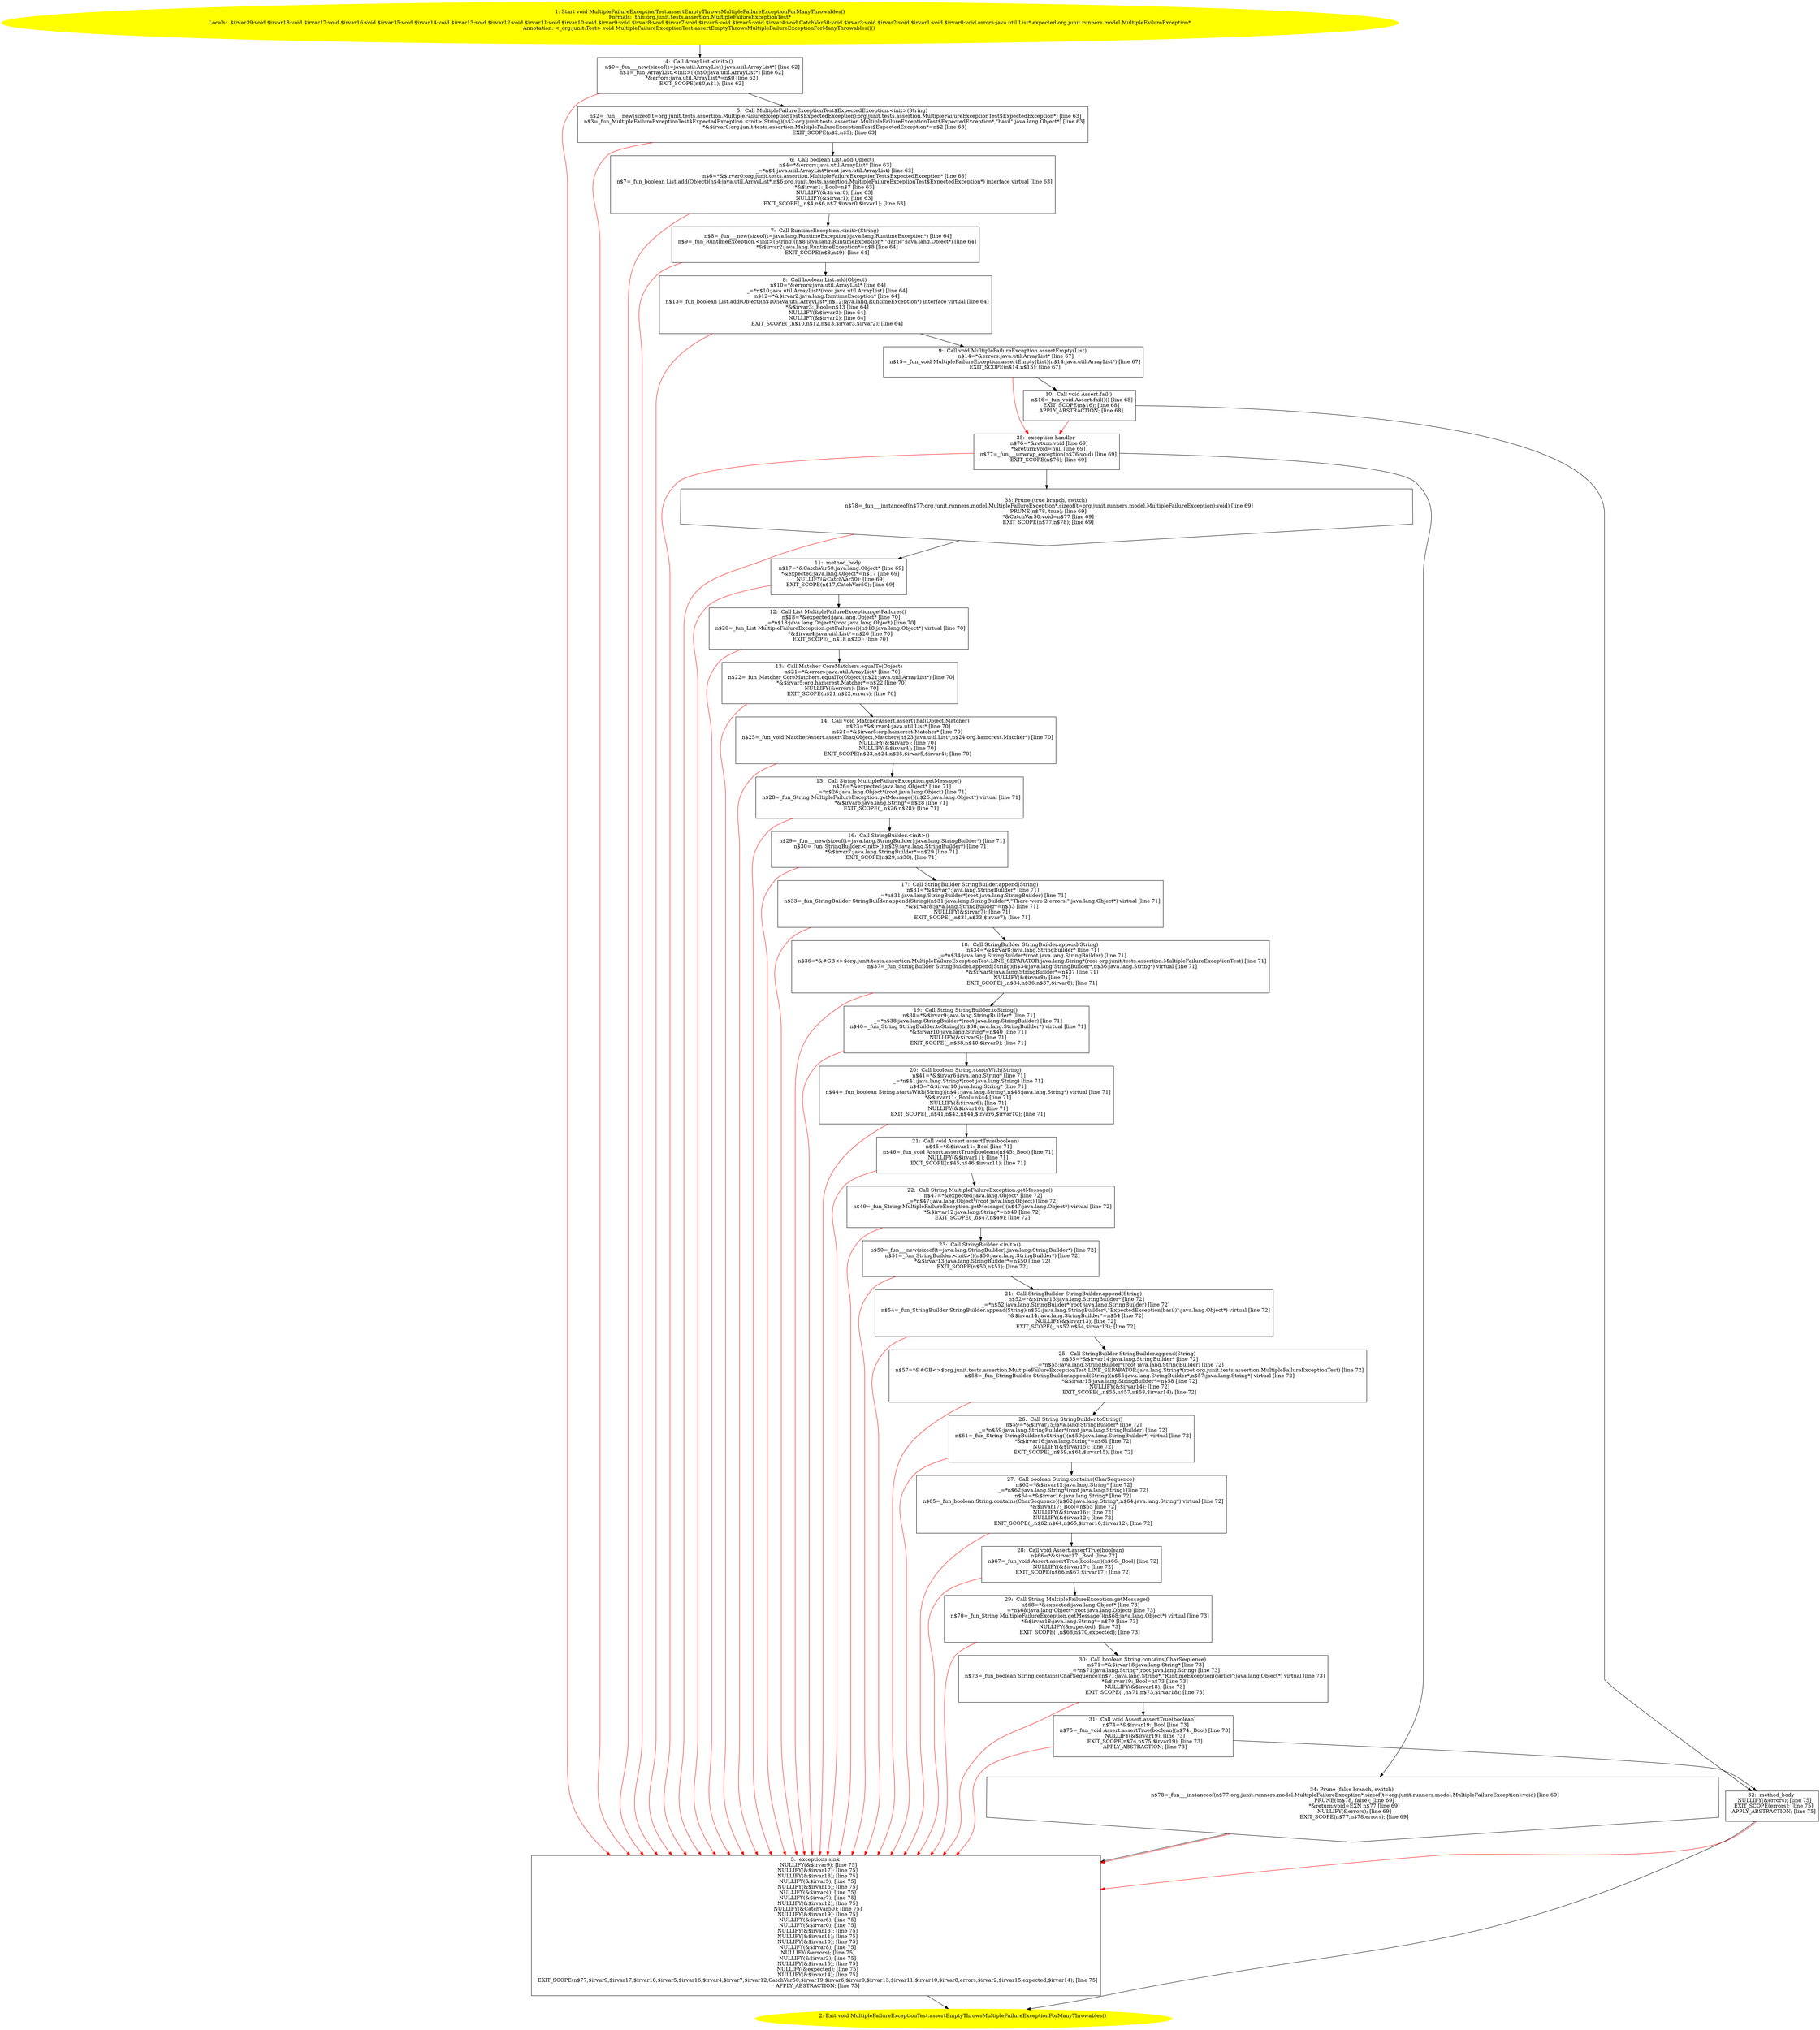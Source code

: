 /* @generated */
digraph cfg {
"org.junit.tests.assertion.MultipleFailureExceptionTest.assertEmptyThrowsMultipleFailureExceptionForM.5b238c22ea1928e6bddea9492fb6da84_1" [label="1: Start void MultipleFailureExceptionTest.assertEmptyThrowsMultipleFailureExceptionForManyThrowables()\nFormals:  this:org.junit.tests.assertion.MultipleFailureExceptionTest*\nLocals:  $irvar19:void $irvar18:void $irvar17:void $irvar16:void $irvar15:void $irvar14:void $irvar13:void $irvar12:void $irvar11:void $irvar10:void $irvar9:void $irvar8:void $irvar7:void $irvar6:void $irvar5:void $irvar4:void CatchVar50:void $irvar3:void $irvar2:void $irvar1:void $irvar0:void errors:java.util.List* expected:org.junit.runners.model.MultipleFailureException*\nAnnotation: <_org.junit.Test> void MultipleFailureExceptionTest.assertEmptyThrowsMultipleFailureExceptionForManyThrowables()() \n  " color=yellow style=filled]
	

	 "org.junit.tests.assertion.MultipleFailureExceptionTest.assertEmptyThrowsMultipleFailureExceptionForM.5b238c22ea1928e6bddea9492fb6da84_1" -> "org.junit.tests.assertion.MultipleFailureExceptionTest.assertEmptyThrowsMultipleFailureExceptionForM.5b238c22ea1928e6bddea9492fb6da84_4" ;
"org.junit.tests.assertion.MultipleFailureExceptionTest.assertEmptyThrowsMultipleFailureExceptionForM.5b238c22ea1928e6bddea9492fb6da84_2" [label="2: Exit void MultipleFailureExceptionTest.assertEmptyThrowsMultipleFailureExceptionForManyThrowables() \n  " color=yellow style=filled]
	

"org.junit.tests.assertion.MultipleFailureExceptionTest.assertEmptyThrowsMultipleFailureExceptionForM.5b238c22ea1928e6bddea9492fb6da84_3" [label="3:  exceptions sink \n   NULLIFY(&$irvar9); [line 75]\n  NULLIFY(&$irvar17); [line 75]\n  NULLIFY(&$irvar18); [line 75]\n  NULLIFY(&$irvar5); [line 75]\n  NULLIFY(&$irvar16); [line 75]\n  NULLIFY(&$irvar4); [line 75]\n  NULLIFY(&$irvar7); [line 75]\n  NULLIFY(&$irvar12); [line 75]\n  NULLIFY(&CatchVar50); [line 75]\n  NULLIFY(&$irvar19); [line 75]\n  NULLIFY(&$irvar6); [line 75]\n  NULLIFY(&$irvar0); [line 75]\n  NULLIFY(&$irvar13); [line 75]\n  NULLIFY(&$irvar11); [line 75]\n  NULLIFY(&$irvar10); [line 75]\n  NULLIFY(&$irvar8); [line 75]\n  NULLIFY(&errors); [line 75]\n  NULLIFY(&$irvar2); [line 75]\n  NULLIFY(&$irvar15); [line 75]\n  NULLIFY(&expected); [line 75]\n  NULLIFY(&$irvar14); [line 75]\n  EXIT_SCOPE(n$77,$irvar9,$irvar17,$irvar18,$irvar5,$irvar16,$irvar4,$irvar7,$irvar12,CatchVar50,$irvar19,$irvar6,$irvar0,$irvar13,$irvar11,$irvar10,$irvar8,errors,$irvar2,$irvar15,expected,$irvar14); [line 75]\n  APPLY_ABSTRACTION; [line 75]\n " shape="box"]
	

	 "org.junit.tests.assertion.MultipleFailureExceptionTest.assertEmptyThrowsMultipleFailureExceptionForM.5b238c22ea1928e6bddea9492fb6da84_3" -> "org.junit.tests.assertion.MultipleFailureExceptionTest.assertEmptyThrowsMultipleFailureExceptionForM.5b238c22ea1928e6bddea9492fb6da84_2" ;
"org.junit.tests.assertion.MultipleFailureExceptionTest.assertEmptyThrowsMultipleFailureExceptionForM.5b238c22ea1928e6bddea9492fb6da84_4" [label="4:  Call ArrayList.<init>() \n   n$0=_fun___new(sizeof(t=java.util.ArrayList):java.util.ArrayList*) [line 62]\n  n$1=_fun_ArrayList.<init>()(n$0:java.util.ArrayList*) [line 62]\n  *&errors:java.util.ArrayList*=n$0 [line 62]\n  EXIT_SCOPE(n$0,n$1); [line 62]\n " shape="box"]
	

	 "org.junit.tests.assertion.MultipleFailureExceptionTest.assertEmptyThrowsMultipleFailureExceptionForM.5b238c22ea1928e6bddea9492fb6da84_4" -> "org.junit.tests.assertion.MultipleFailureExceptionTest.assertEmptyThrowsMultipleFailureExceptionForM.5b238c22ea1928e6bddea9492fb6da84_5" ;
	 "org.junit.tests.assertion.MultipleFailureExceptionTest.assertEmptyThrowsMultipleFailureExceptionForM.5b238c22ea1928e6bddea9492fb6da84_4" -> "org.junit.tests.assertion.MultipleFailureExceptionTest.assertEmptyThrowsMultipleFailureExceptionForM.5b238c22ea1928e6bddea9492fb6da84_3" [color="red" ];
"org.junit.tests.assertion.MultipleFailureExceptionTest.assertEmptyThrowsMultipleFailureExceptionForM.5b238c22ea1928e6bddea9492fb6da84_5" [label="5:  Call MultipleFailureExceptionTest$ExpectedException.<init>(String) \n   n$2=_fun___new(sizeof(t=org.junit.tests.assertion.MultipleFailureExceptionTest$ExpectedException):org.junit.tests.assertion.MultipleFailureExceptionTest$ExpectedException*) [line 63]\n  n$3=_fun_MultipleFailureExceptionTest$ExpectedException.<init>(String)(n$2:org.junit.tests.assertion.MultipleFailureExceptionTest$ExpectedException*,\"basil\":java.lang.Object*) [line 63]\n  *&$irvar0:org.junit.tests.assertion.MultipleFailureExceptionTest$ExpectedException*=n$2 [line 63]\n  EXIT_SCOPE(n$2,n$3); [line 63]\n " shape="box"]
	

	 "org.junit.tests.assertion.MultipleFailureExceptionTest.assertEmptyThrowsMultipleFailureExceptionForM.5b238c22ea1928e6bddea9492fb6da84_5" -> "org.junit.tests.assertion.MultipleFailureExceptionTest.assertEmptyThrowsMultipleFailureExceptionForM.5b238c22ea1928e6bddea9492fb6da84_6" ;
	 "org.junit.tests.assertion.MultipleFailureExceptionTest.assertEmptyThrowsMultipleFailureExceptionForM.5b238c22ea1928e6bddea9492fb6da84_5" -> "org.junit.tests.assertion.MultipleFailureExceptionTest.assertEmptyThrowsMultipleFailureExceptionForM.5b238c22ea1928e6bddea9492fb6da84_3" [color="red" ];
"org.junit.tests.assertion.MultipleFailureExceptionTest.assertEmptyThrowsMultipleFailureExceptionForM.5b238c22ea1928e6bddea9492fb6da84_6" [label="6:  Call boolean List.add(Object) \n   n$4=*&errors:java.util.ArrayList* [line 63]\n  _=*n$4:java.util.ArrayList*(root java.util.ArrayList) [line 63]\n  n$6=*&$irvar0:org.junit.tests.assertion.MultipleFailureExceptionTest$ExpectedException* [line 63]\n  n$7=_fun_boolean List.add(Object)(n$4:java.util.ArrayList*,n$6:org.junit.tests.assertion.MultipleFailureExceptionTest$ExpectedException*) interface virtual [line 63]\n  *&$irvar1:_Bool=n$7 [line 63]\n  NULLIFY(&$irvar0); [line 63]\n  NULLIFY(&$irvar1); [line 63]\n  EXIT_SCOPE(_,n$4,n$6,n$7,$irvar0,$irvar1); [line 63]\n " shape="box"]
	

	 "org.junit.tests.assertion.MultipleFailureExceptionTest.assertEmptyThrowsMultipleFailureExceptionForM.5b238c22ea1928e6bddea9492fb6da84_6" -> "org.junit.tests.assertion.MultipleFailureExceptionTest.assertEmptyThrowsMultipleFailureExceptionForM.5b238c22ea1928e6bddea9492fb6da84_7" ;
	 "org.junit.tests.assertion.MultipleFailureExceptionTest.assertEmptyThrowsMultipleFailureExceptionForM.5b238c22ea1928e6bddea9492fb6da84_6" -> "org.junit.tests.assertion.MultipleFailureExceptionTest.assertEmptyThrowsMultipleFailureExceptionForM.5b238c22ea1928e6bddea9492fb6da84_3" [color="red" ];
"org.junit.tests.assertion.MultipleFailureExceptionTest.assertEmptyThrowsMultipleFailureExceptionForM.5b238c22ea1928e6bddea9492fb6da84_7" [label="7:  Call RuntimeException.<init>(String) \n   n$8=_fun___new(sizeof(t=java.lang.RuntimeException):java.lang.RuntimeException*) [line 64]\n  n$9=_fun_RuntimeException.<init>(String)(n$8:java.lang.RuntimeException*,\"garlic\":java.lang.Object*) [line 64]\n  *&$irvar2:java.lang.RuntimeException*=n$8 [line 64]\n  EXIT_SCOPE(n$8,n$9); [line 64]\n " shape="box"]
	

	 "org.junit.tests.assertion.MultipleFailureExceptionTest.assertEmptyThrowsMultipleFailureExceptionForM.5b238c22ea1928e6bddea9492fb6da84_7" -> "org.junit.tests.assertion.MultipleFailureExceptionTest.assertEmptyThrowsMultipleFailureExceptionForM.5b238c22ea1928e6bddea9492fb6da84_8" ;
	 "org.junit.tests.assertion.MultipleFailureExceptionTest.assertEmptyThrowsMultipleFailureExceptionForM.5b238c22ea1928e6bddea9492fb6da84_7" -> "org.junit.tests.assertion.MultipleFailureExceptionTest.assertEmptyThrowsMultipleFailureExceptionForM.5b238c22ea1928e6bddea9492fb6da84_3" [color="red" ];
"org.junit.tests.assertion.MultipleFailureExceptionTest.assertEmptyThrowsMultipleFailureExceptionForM.5b238c22ea1928e6bddea9492fb6da84_8" [label="8:  Call boolean List.add(Object) \n   n$10=*&errors:java.util.ArrayList* [line 64]\n  _=*n$10:java.util.ArrayList*(root java.util.ArrayList) [line 64]\n  n$12=*&$irvar2:java.lang.RuntimeException* [line 64]\n  n$13=_fun_boolean List.add(Object)(n$10:java.util.ArrayList*,n$12:java.lang.RuntimeException*) interface virtual [line 64]\n  *&$irvar3:_Bool=n$13 [line 64]\n  NULLIFY(&$irvar3); [line 64]\n  NULLIFY(&$irvar2); [line 64]\n  EXIT_SCOPE(_,n$10,n$12,n$13,$irvar3,$irvar2); [line 64]\n " shape="box"]
	

	 "org.junit.tests.assertion.MultipleFailureExceptionTest.assertEmptyThrowsMultipleFailureExceptionForM.5b238c22ea1928e6bddea9492fb6da84_8" -> "org.junit.tests.assertion.MultipleFailureExceptionTest.assertEmptyThrowsMultipleFailureExceptionForM.5b238c22ea1928e6bddea9492fb6da84_9" ;
	 "org.junit.tests.assertion.MultipleFailureExceptionTest.assertEmptyThrowsMultipleFailureExceptionForM.5b238c22ea1928e6bddea9492fb6da84_8" -> "org.junit.tests.assertion.MultipleFailureExceptionTest.assertEmptyThrowsMultipleFailureExceptionForM.5b238c22ea1928e6bddea9492fb6da84_3" [color="red" ];
"org.junit.tests.assertion.MultipleFailureExceptionTest.assertEmptyThrowsMultipleFailureExceptionForM.5b238c22ea1928e6bddea9492fb6da84_9" [label="9:  Call void MultipleFailureException.assertEmpty(List) \n   n$14=*&errors:java.util.ArrayList* [line 67]\n  n$15=_fun_void MultipleFailureException.assertEmpty(List)(n$14:java.util.ArrayList*) [line 67]\n  EXIT_SCOPE(n$14,n$15); [line 67]\n " shape="box"]
	

	 "org.junit.tests.assertion.MultipleFailureExceptionTest.assertEmptyThrowsMultipleFailureExceptionForM.5b238c22ea1928e6bddea9492fb6da84_9" -> "org.junit.tests.assertion.MultipleFailureExceptionTest.assertEmptyThrowsMultipleFailureExceptionForM.5b238c22ea1928e6bddea9492fb6da84_10" ;
	 "org.junit.tests.assertion.MultipleFailureExceptionTest.assertEmptyThrowsMultipleFailureExceptionForM.5b238c22ea1928e6bddea9492fb6da84_9" -> "org.junit.tests.assertion.MultipleFailureExceptionTest.assertEmptyThrowsMultipleFailureExceptionForM.5b238c22ea1928e6bddea9492fb6da84_35" [color="red" ];
"org.junit.tests.assertion.MultipleFailureExceptionTest.assertEmptyThrowsMultipleFailureExceptionForM.5b238c22ea1928e6bddea9492fb6da84_10" [label="10:  Call void Assert.fail() \n   n$16=_fun_void Assert.fail()() [line 68]\n  EXIT_SCOPE(n$16); [line 68]\n  APPLY_ABSTRACTION; [line 68]\n " shape="box"]
	

	 "org.junit.tests.assertion.MultipleFailureExceptionTest.assertEmptyThrowsMultipleFailureExceptionForM.5b238c22ea1928e6bddea9492fb6da84_10" -> "org.junit.tests.assertion.MultipleFailureExceptionTest.assertEmptyThrowsMultipleFailureExceptionForM.5b238c22ea1928e6bddea9492fb6da84_32" ;
	 "org.junit.tests.assertion.MultipleFailureExceptionTest.assertEmptyThrowsMultipleFailureExceptionForM.5b238c22ea1928e6bddea9492fb6da84_10" -> "org.junit.tests.assertion.MultipleFailureExceptionTest.assertEmptyThrowsMultipleFailureExceptionForM.5b238c22ea1928e6bddea9492fb6da84_35" [color="red" ];
"org.junit.tests.assertion.MultipleFailureExceptionTest.assertEmptyThrowsMultipleFailureExceptionForM.5b238c22ea1928e6bddea9492fb6da84_11" [label="11:  method_body \n   n$17=*&CatchVar50:java.lang.Object* [line 69]\n  *&expected:java.lang.Object*=n$17 [line 69]\n  NULLIFY(&CatchVar50); [line 69]\n  EXIT_SCOPE(n$17,CatchVar50); [line 69]\n " shape="box"]
	

	 "org.junit.tests.assertion.MultipleFailureExceptionTest.assertEmptyThrowsMultipleFailureExceptionForM.5b238c22ea1928e6bddea9492fb6da84_11" -> "org.junit.tests.assertion.MultipleFailureExceptionTest.assertEmptyThrowsMultipleFailureExceptionForM.5b238c22ea1928e6bddea9492fb6da84_12" ;
	 "org.junit.tests.assertion.MultipleFailureExceptionTest.assertEmptyThrowsMultipleFailureExceptionForM.5b238c22ea1928e6bddea9492fb6da84_11" -> "org.junit.tests.assertion.MultipleFailureExceptionTest.assertEmptyThrowsMultipleFailureExceptionForM.5b238c22ea1928e6bddea9492fb6da84_3" [color="red" ];
"org.junit.tests.assertion.MultipleFailureExceptionTest.assertEmptyThrowsMultipleFailureExceptionForM.5b238c22ea1928e6bddea9492fb6da84_12" [label="12:  Call List MultipleFailureException.getFailures() \n   n$18=*&expected:java.lang.Object* [line 70]\n  _=*n$18:java.lang.Object*(root java.lang.Object) [line 70]\n  n$20=_fun_List MultipleFailureException.getFailures()(n$18:java.lang.Object*) virtual [line 70]\n  *&$irvar4:java.util.List*=n$20 [line 70]\n  EXIT_SCOPE(_,n$18,n$20); [line 70]\n " shape="box"]
	

	 "org.junit.tests.assertion.MultipleFailureExceptionTest.assertEmptyThrowsMultipleFailureExceptionForM.5b238c22ea1928e6bddea9492fb6da84_12" -> "org.junit.tests.assertion.MultipleFailureExceptionTest.assertEmptyThrowsMultipleFailureExceptionForM.5b238c22ea1928e6bddea9492fb6da84_13" ;
	 "org.junit.tests.assertion.MultipleFailureExceptionTest.assertEmptyThrowsMultipleFailureExceptionForM.5b238c22ea1928e6bddea9492fb6da84_12" -> "org.junit.tests.assertion.MultipleFailureExceptionTest.assertEmptyThrowsMultipleFailureExceptionForM.5b238c22ea1928e6bddea9492fb6da84_3" [color="red" ];
"org.junit.tests.assertion.MultipleFailureExceptionTest.assertEmptyThrowsMultipleFailureExceptionForM.5b238c22ea1928e6bddea9492fb6da84_13" [label="13:  Call Matcher CoreMatchers.equalTo(Object) \n   n$21=*&errors:java.util.ArrayList* [line 70]\n  n$22=_fun_Matcher CoreMatchers.equalTo(Object)(n$21:java.util.ArrayList*) [line 70]\n  *&$irvar5:org.hamcrest.Matcher*=n$22 [line 70]\n  NULLIFY(&errors); [line 70]\n  EXIT_SCOPE(n$21,n$22,errors); [line 70]\n " shape="box"]
	

	 "org.junit.tests.assertion.MultipleFailureExceptionTest.assertEmptyThrowsMultipleFailureExceptionForM.5b238c22ea1928e6bddea9492fb6da84_13" -> "org.junit.tests.assertion.MultipleFailureExceptionTest.assertEmptyThrowsMultipleFailureExceptionForM.5b238c22ea1928e6bddea9492fb6da84_14" ;
	 "org.junit.tests.assertion.MultipleFailureExceptionTest.assertEmptyThrowsMultipleFailureExceptionForM.5b238c22ea1928e6bddea9492fb6da84_13" -> "org.junit.tests.assertion.MultipleFailureExceptionTest.assertEmptyThrowsMultipleFailureExceptionForM.5b238c22ea1928e6bddea9492fb6da84_3" [color="red" ];
"org.junit.tests.assertion.MultipleFailureExceptionTest.assertEmptyThrowsMultipleFailureExceptionForM.5b238c22ea1928e6bddea9492fb6da84_14" [label="14:  Call void MatcherAssert.assertThat(Object,Matcher) \n   n$23=*&$irvar4:java.util.List* [line 70]\n  n$24=*&$irvar5:org.hamcrest.Matcher* [line 70]\n  n$25=_fun_void MatcherAssert.assertThat(Object,Matcher)(n$23:java.util.List*,n$24:org.hamcrest.Matcher*) [line 70]\n  NULLIFY(&$irvar5); [line 70]\n  NULLIFY(&$irvar4); [line 70]\n  EXIT_SCOPE(n$23,n$24,n$25,$irvar5,$irvar4); [line 70]\n " shape="box"]
	

	 "org.junit.tests.assertion.MultipleFailureExceptionTest.assertEmptyThrowsMultipleFailureExceptionForM.5b238c22ea1928e6bddea9492fb6da84_14" -> "org.junit.tests.assertion.MultipleFailureExceptionTest.assertEmptyThrowsMultipleFailureExceptionForM.5b238c22ea1928e6bddea9492fb6da84_15" ;
	 "org.junit.tests.assertion.MultipleFailureExceptionTest.assertEmptyThrowsMultipleFailureExceptionForM.5b238c22ea1928e6bddea9492fb6da84_14" -> "org.junit.tests.assertion.MultipleFailureExceptionTest.assertEmptyThrowsMultipleFailureExceptionForM.5b238c22ea1928e6bddea9492fb6da84_3" [color="red" ];
"org.junit.tests.assertion.MultipleFailureExceptionTest.assertEmptyThrowsMultipleFailureExceptionForM.5b238c22ea1928e6bddea9492fb6da84_15" [label="15:  Call String MultipleFailureException.getMessage() \n   n$26=*&expected:java.lang.Object* [line 71]\n  _=*n$26:java.lang.Object*(root java.lang.Object) [line 71]\n  n$28=_fun_String MultipleFailureException.getMessage()(n$26:java.lang.Object*) virtual [line 71]\n  *&$irvar6:java.lang.String*=n$28 [line 71]\n  EXIT_SCOPE(_,n$26,n$28); [line 71]\n " shape="box"]
	

	 "org.junit.tests.assertion.MultipleFailureExceptionTest.assertEmptyThrowsMultipleFailureExceptionForM.5b238c22ea1928e6bddea9492fb6da84_15" -> "org.junit.tests.assertion.MultipleFailureExceptionTest.assertEmptyThrowsMultipleFailureExceptionForM.5b238c22ea1928e6bddea9492fb6da84_16" ;
	 "org.junit.tests.assertion.MultipleFailureExceptionTest.assertEmptyThrowsMultipleFailureExceptionForM.5b238c22ea1928e6bddea9492fb6da84_15" -> "org.junit.tests.assertion.MultipleFailureExceptionTest.assertEmptyThrowsMultipleFailureExceptionForM.5b238c22ea1928e6bddea9492fb6da84_3" [color="red" ];
"org.junit.tests.assertion.MultipleFailureExceptionTest.assertEmptyThrowsMultipleFailureExceptionForM.5b238c22ea1928e6bddea9492fb6da84_16" [label="16:  Call StringBuilder.<init>() \n   n$29=_fun___new(sizeof(t=java.lang.StringBuilder):java.lang.StringBuilder*) [line 71]\n  n$30=_fun_StringBuilder.<init>()(n$29:java.lang.StringBuilder*) [line 71]\n  *&$irvar7:java.lang.StringBuilder*=n$29 [line 71]\n  EXIT_SCOPE(n$29,n$30); [line 71]\n " shape="box"]
	

	 "org.junit.tests.assertion.MultipleFailureExceptionTest.assertEmptyThrowsMultipleFailureExceptionForM.5b238c22ea1928e6bddea9492fb6da84_16" -> "org.junit.tests.assertion.MultipleFailureExceptionTest.assertEmptyThrowsMultipleFailureExceptionForM.5b238c22ea1928e6bddea9492fb6da84_17" ;
	 "org.junit.tests.assertion.MultipleFailureExceptionTest.assertEmptyThrowsMultipleFailureExceptionForM.5b238c22ea1928e6bddea9492fb6da84_16" -> "org.junit.tests.assertion.MultipleFailureExceptionTest.assertEmptyThrowsMultipleFailureExceptionForM.5b238c22ea1928e6bddea9492fb6da84_3" [color="red" ];
"org.junit.tests.assertion.MultipleFailureExceptionTest.assertEmptyThrowsMultipleFailureExceptionForM.5b238c22ea1928e6bddea9492fb6da84_17" [label="17:  Call StringBuilder StringBuilder.append(String) \n   n$31=*&$irvar7:java.lang.StringBuilder* [line 71]\n  _=*n$31:java.lang.StringBuilder*(root java.lang.StringBuilder) [line 71]\n  n$33=_fun_StringBuilder StringBuilder.append(String)(n$31:java.lang.StringBuilder*,\"There were 2 errors:\":java.lang.Object*) virtual [line 71]\n  *&$irvar8:java.lang.StringBuilder*=n$33 [line 71]\n  NULLIFY(&$irvar7); [line 71]\n  EXIT_SCOPE(_,n$31,n$33,$irvar7); [line 71]\n " shape="box"]
	

	 "org.junit.tests.assertion.MultipleFailureExceptionTest.assertEmptyThrowsMultipleFailureExceptionForM.5b238c22ea1928e6bddea9492fb6da84_17" -> "org.junit.tests.assertion.MultipleFailureExceptionTest.assertEmptyThrowsMultipleFailureExceptionForM.5b238c22ea1928e6bddea9492fb6da84_18" ;
	 "org.junit.tests.assertion.MultipleFailureExceptionTest.assertEmptyThrowsMultipleFailureExceptionForM.5b238c22ea1928e6bddea9492fb6da84_17" -> "org.junit.tests.assertion.MultipleFailureExceptionTest.assertEmptyThrowsMultipleFailureExceptionForM.5b238c22ea1928e6bddea9492fb6da84_3" [color="red" ];
"org.junit.tests.assertion.MultipleFailureExceptionTest.assertEmptyThrowsMultipleFailureExceptionForM.5b238c22ea1928e6bddea9492fb6da84_18" [label="18:  Call StringBuilder StringBuilder.append(String) \n   n$34=*&$irvar8:java.lang.StringBuilder* [line 71]\n  _=*n$34:java.lang.StringBuilder*(root java.lang.StringBuilder) [line 71]\n  n$36=*&#GB<>$org.junit.tests.assertion.MultipleFailureExceptionTest.LINE_SEPARATOR:java.lang.String*(root org.junit.tests.assertion.MultipleFailureExceptionTest) [line 71]\n  n$37=_fun_StringBuilder StringBuilder.append(String)(n$34:java.lang.StringBuilder*,n$36:java.lang.String*) virtual [line 71]\n  *&$irvar9:java.lang.StringBuilder*=n$37 [line 71]\n  NULLIFY(&$irvar8); [line 71]\n  EXIT_SCOPE(_,n$34,n$36,n$37,$irvar8); [line 71]\n " shape="box"]
	

	 "org.junit.tests.assertion.MultipleFailureExceptionTest.assertEmptyThrowsMultipleFailureExceptionForM.5b238c22ea1928e6bddea9492fb6da84_18" -> "org.junit.tests.assertion.MultipleFailureExceptionTest.assertEmptyThrowsMultipleFailureExceptionForM.5b238c22ea1928e6bddea9492fb6da84_19" ;
	 "org.junit.tests.assertion.MultipleFailureExceptionTest.assertEmptyThrowsMultipleFailureExceptionForM.5b238c22ea1928e6bddea9492fb6da84_18" -> "org.junit.tests.assertion.MultipleFailureExceptionTest.assertEmptyThrowsMultipleFailureExceptionForM.5b238c22ea1928e6bddea9492fb6da84_3" [color="red" ];
"org.junit.tests.assertion.MultipleFailureExceptionTest.assertEmptyThrowsMultipleFailureExceptionForM.5b238c22ea1928e6bddea9492fb6da84_19" [label="19:  Call String StringBuilder.toString() \n   n$38=*&$irvar9:java.lang.StringBuilder* [line 71]\n  _=*n$38:java.lang.StringBuilder*(root java.lang.StringBuilder) [line 71]\n  n$40=_fun_String StringBuilder.toString()(n$38:java.lang.StringBuilder*) virtual [line 71]\n  *&$irvar10:java.lang.String*=n$40 [line 71]\n  NULLIFY(&$irvar9); [line 71]\n  EXIT_SCOPE(_,n$38,n$40,$irvar9); [line 71]\n " shape="box"]
	

	 "org.junit.tests.assertion.MultipleFailureExceptionTest.assertEmptyThrowsMultipleFailureExceptionForM.5b238c22ea1928e6bddea9492fb6da84_19" -> "org.junit.tests.assertion.MultipleFailureExceptionTest.assertEmptyThrowsMultipleFailureExceptionForM.5b238c22ea1928e6bddea9492fb6da84_20" ;
	 "org.junit.tests.assertion.MultipleFailureExceptionTest.assertEmptyThrowsMultipleFailureExceptionForM.5b238c22ea1928e6bddea9492fb6da84_19" -> "org.junit.tests.assertion.MultipleFailureExceptionTest.assertEmptyThrowsMultipleFailureExceptionForM.5b238c22ea1928e6bddea9492fb6da84_3" [color="red" ];
"org.junit.tests.assertion.MultipleFailureExceptionTest.assertEmptyThrowsMultipleFailureExceptionForM.5b238c22ea1928e6bddea9492fb6da84_20" [label="20:  Call boolean String.startsWith(String) \n   n$41=*&$irvar6:java.lang.String* [line 71]\n  _=*n$41:java.lang.String*(root java.lang.String) [line 71]\n  n$43=*&$irvar10:java.lang.String* [line 71]\n  n$44=_fun_boolean String.startsWith(String)(n$41:java.lang.String*,n$43:java.lang.String*) virtual [line 71]\n  *&$irvar11:_Bool=n$44 [line 71]\n  NULLIFY(&$irvar6); [line 71]\n  NULLIFY(&$irvar10); [line 71]\n  EXIT_SCOPE(_,n$41,n$43,n$44,$irvar6,$irvar10); [line 71]\n " shape="box"]
	

	 "org.junit.tests.assertion.MultipleFailureExceptionTest.assertEmptyThrowsMultipleFailureExceptionForM.5b238c22ea1928e6bddea9492fb6da84_20" -> "org.junit.tests.assertion.MultipleFailureExceptionTest.assertEmptyThrowsMultipleFailureExceptionForM.5b238c22ea1928e6bddea9492fb6da84_21" ;
	 "org.junit.tests.assertion.MultipleFailureExceptionTest.assertEmptyThrowsMultipleFailureExceptionForM.5b238c22ea1928e6bddea9492fb6da84_20" -> "org.junit.tests.assertion.MultipleFailureExceptionTest.assertEmptyThrowsMultipleFailureExceptionForM.5b238c22ea1928e6bddea9492fb6da84_3" [color="red" ];
"org.junit.tests.assertion.MultipleFailureExceptionTest.assertEmptyThrowsMultipleFailureExceptionForM.5b238c22ea1928e6bddea9492fb6da84_21" [label="21:  Call void Assert.assertTrue(boolean) \n   n$45=*&$irvar11:_Bool [line 71]\n  n$46=_fun_void Assert.assertTrue(boolean)(n$45:_Bool) [line 71]\n  NULLIFY(&$irvar11); [line 71]\n  EXIT_SCOPE(n$45,n$46,$irvar11); [line 71]\n " shape="box"]
	

	 "org.junit.tests.assertion.MultipleFailureExceptionTest.assertEmptyThrowsMultipleFailureExceptionForM.5b238c22ea1928e6bddea9492fb6da84_21" -> "org.junit.tests.assertion.MultipleFailureExceptionTest.assertEmptyThrowsMultipleFailureExceptionForM.5b238c22ea1928e6bddea9492fb6da84_22" ;
	 "org.junit.tests.assertion.MultipleFailureExceptionTest.assertEmptyThrowsMultipleFailureExceptionForM.5b238c22ea1928e6bddea9492fb6da84_21" -> "org.junit.tests.assertion.MultipleFailureExceptionTest.assertEmptyThrowsMultipleFailureExceptionForM.5b238c22ea1928e6bddea9492fb6da84_3" [color="red" ];
"org.junit.tests.assertion.MultipleFailureExceptionTest.assertEmptyThrowsMultipleFailureExceptionForM.5b238c22ea1928e6bddea9492fb6da84_22" [label="22:  Call String MultipleFailureException.getMessage() \n   n$47=*&expected:java.lang.Object* [line 72]\n  _=*n$47:java.lang.Object*(root java.lang.Object) [line 72]\n  n$49=_fun_String MultipleFailureException.getMessage()(n$47:java.lang.Object*) virtual [line 72]\n  *&$irvar12:java.lang.String*=n$49 [line 72]\n  EXIT_SCOPE(_,n$47,n$49); [line 72]\n " shape="box"]
	

	 "org.junit.tests.assertion.MultipleFailureExceptionTest.assertEmptyThrowsMultipleFailureExceptionForM.5b238c22ea1928e6bddea9492fb6da84_22" -> "org.junit.tests.assertion.MultipleFailureExceptionTest.assertEmptyThrowsMultipleFailureExceptionForM.5b238c22ea1928e6bddea9492fb6da84_23" ;
	 "org.junit.tests.assertion.MultipleFailureExceptionTest.assertEmptyThrowsMultipleFailureExceptionForM.5b238c22ea1928e6bddea9492fb6da84_22" -> "org.junit.tests.assertion.MultipleFailureExceptionTest.assertEmptyThrowsMultipleFailureExceptionForM.5b238c22ea1928e6bddea9492fb6da84_3" [color="red" ];
"org.junit.tests.assertion.MultipleFailureExceptionTest.assertEmptyThrowsMultipleFailureExceptionForM.5b238c22ea1928e6bddea9492fb6da84_23" [label="23:  Call StringBuilder.<init>() \n   n$50=_fun___new(sizeof(t=java.lang.StringBuilder):java.lang.StringBuilder*) [line 72]\n  n$51=_fun_StringBuilder.<init>()(n$50:java.lang.StringBuilder*) [line 72]\n  *&$irvar13:java.lang.StringBuilder*=n$50 [line 72]\n  EXIT_SCOPE(n$50,n$51); [line 72]\n " shape="box"]
	

	 "org.junit.tests.assertion.MultipleFailureExceptionTest.assertEmptyThrowsMultipleFailureExceptionForM.5b238c22ea1928e6bddea9492fb6da84_23" -> "org.junit.tests.assertion.MultipleFailureExceptionTest.assertEmptyThrowsMultipleFailureExceptionForM.5b238c22ea1928e6bddea9492fb6da84_24" ;
	 "org.junit.tests.assertion.MultipleFailureExceptionTest.assertEmptyThrowsMultipleFailureExceptionForM.5b238c22ea1928e6bddea9492fb6da84_23" -> "org.junit.tests.assertion.MultipleFailureExceptionTest.assertEmptyThrowsMultipleFailureExceptionForM.5b238c22ea1928e6bddea9492fb6da84_3" [color="red" ];
"org.junit.tests.assertion.MultipleFailureExceptionTest.assertEmptyThrowsMultipleFailureExceptionForM.5b238c22ea1928e6bddea9492fb6da84_24" [label="24:  Call StringBuilder StringBuilder.append(String) \n   n$52=*&$irvar13:java.lang.StringBuilder* [line 72]\n  _=*n$52:java.lang.StringBuilder*(root java.lang.StringBuilder) [line 72]\n  n$54=_fun_StringBuilder StringBuilder.append(String)(n$52:java.lang.StringBuilder*,\"ExpectedException(basil)\":java.lang.Object*) virtual [line 72]\n  *&$irvar14:java.lang.StringBuilder*=n$54 [line 72]\n  NULLIFY(&$irvar13); [line 72]\n  EXIT_SCOPE(_,n$52,n$54,$irvar13); [line 72]\n " shape="box"]
	

	 "org.junit.tests.assertion.MultipleFailureExceptionTest.assertEmptyThrowsMultipleFailureExceptionForM.5b238c22ea1928e6bddea9492fb6da84_24" -> "org.junit.tests.assertion.MultipleFailureExceptionTest.assertEmptyThrowsMultipleFailureExceptionForM.5b238c22ea1928e6bddea9492fb6da84_25" ;
	 "org.junit.tests.assertion.MultipleFailureExceptionTest.assertEmptyThrowsMultipleFailureExceptionForM.5b238c22ea1928e6bddea9492fb6da84_24" -> "org.junit.tests.assertion.MultipleFailureExceptionTest.assertEmptyThrowsMultipleFailureExceptionForM.5b238c22ea1928e6bddea9492fb6da84_3" [color="red" ];
"org.junit.tests.assertion.MultipleFailureExceptionTest.assertEmptyThrowsMultipleFailureExceptionForM.5b238c22ea1928e6bddea9492fb6da84_25" [label="25:  Call StringBuilder StringBuilder.append(String) \n   n$55=*&$irvar14:java.lang.StringBuilder* [line 72]\n  _=*n$55:java.lang.StringBuilder*(root java.lang.StringBuilder) [line 72]\n  n$57=*&#GB<>$org.junit.tests.assertion.MultipleFailureExceptionTest.LINE_SEPARATOR:java.lang.String*(root org.junit.tests.assertion.MultipleFailureExceptionTest) [line 72]\n  n$58=_fun_StringBuilder StringBuilder.append(String)(n$55:java.lang.StringBuilder*,n$57:java.lang.String*) virtual [line 72]\n  *&$irvar15:java.lang.StringBuilder*=n$58 [line 72]\n  NULLIFY(&$irvar14); [line 72]\n  EXIT_SCOPE(_,n$55,n$57,n$58,$irvar14); [line 72]\n " shape="box"]
	

	 "org.junit.tests.assertion.MultipleFailureExceptionTest.assertEmptyThrowsMultipleFailureExceptionForM.5b238c22ea1928e6bddea9492fb6da84_25" -> "org.junit.tests.assertion.MultipleFailureExceptionTest.assertEmptyThrowsMultipleFailureExceptionForM.5b238c22ea1928e6bddea9492fb6da84_26" ;
	 "org.junit.tests.assertion.MultipleFailureExceptionTest.assertEmptyThrowsMultipleFailureExceptionForM.5b238c22ea1928e6bddea9492fb6da84_25" -> "org.junit.tests.assertion.MultipleFailureExceptionTest.assertEmptyThrowsMultipleFailureExceptionForM.5b238c22ea1928e6bddea9492fb6da84_3" [color="red" ];
"org.junit.tests.assertion.MultipleFailureExceptionTest.assertEmptyThrowsMultipleFailureExceptionForM.5b238c22ea1928e6bddea9492fb6da84_26" [label="26:  Call String StringBuilder.toString() \n   n$59=*&$irvar15:java.lang.StringBuilder* [line 72]\n  _=*n$59:java.lang.StringBuilder*(root java.lang.StringBuilder) [line 72]\n  n$61=_fun_String StringBuilder.toString()(n$59:java.lang.StringBuilder*) virtual [line 72]\n  *&$irvar16:java.lang.String*=n$61 [line 72]\n  NULLIFY(&$irvar15); [line 72]\n  EXIT_SCOPE(_,n$59,n$61,$irvar15); [line 72]\n " shape="box"]
	

	 "org.junit.tests.assertion.MultipleFailureExceptionTest.assertEmptyThrowsMultipleFailureExceptionForM.5b238c22ea1928e6bddea9492fb6da84_26" -> "org.junit.tests.assertion.MultipleFailureExceptionTest.assertEmptyThrowsMultipleFailureExceptionForM.5b238c22ea1928e6bddea9492fb6da84_27" ;
	 "org.junit.tests.assertion.MultipleFailureExceptionTest.assertEmptyThrowsMultipleFailureExceptionForM.5b238c22ea1928e6bddea9492fb6da84_26" -> "org.junit.tests.assertion.MultipleFailureExceptionTest.assertEmptyThrowsMultipleFailureExceptionForM.5b238c22ea1928e6bddea9492fb6da84_3" [color="red" ];
"org.junit.tests.assertion.MultipleFailureExceptionTest.assertEmptyThrowsMultipleFailureExceptionForM.5b238c22ea1928e6bddea9492fb6da84_27" [label="27:  Call boolean String.contains(CharSequence) \n   n$62=*&$irvar12:java.lang.String* [line 72]\n  _=*n$62:java.lang.String*(root java.lang.String) [line 72]\n  n$64=*&$irvar16:java.lang.String* [line 72]\n  n$65=_fun_boolean String.contains(CharSequence)(n$62:java.lang.String*,n$64:java.lang.String*) virtual [line 72]\n  *&$irvar17:_Bool=n$65 [line 72]\n  NULLIFY(&$irvar16); [line 72]\n  NULLIFY(&$irvar12); [line 72]\n  EXIT_SCOPE(_,n$62,n$64,n$65,$irvar16,$irvar12); [line 72]\n " shape="box"]
	

	 "org.junit.tests.assertion.MultipleFailureExceptionTest.assertEmptyThrowsMultipleFailureExceptionForM.5b238c22ea1928e6bddea9492fb6da84_27" -> "org.junit.tests.assertion.MultipleFailureExceptionTest.assertEmptyThrowsMultipleFailureExceptionForM.5b238c22ea1928e6bddea9492fb6da84_28" ;
	 "org.junit.tests.assertion.MultipleFailureExceptionTest.assertEmptyThrowsMultipleFailureExceptionForM.5b238c22ea1928e6bddea9492fb6da84_27" -> "org.junit.tests.assertion.MultipleFailureExceptionTest.assertEmptyThrowsMultipleFailureExceptionForM.5b238c22ea1928e6bddea9492fb6da84_3" [color="red" ];
"org.junit.tests.assertion.MultipleFailureExceptionTest.assertEmptyThrowsMultipleFailureExceptionForM.5b238c22ea1928e6bddea9492fb6da84_28" [label="28:  Call void Assert.assertTrue(boolean) \n   n$66=*&$irvar17:_Bool [line 72]\n  n$67=_fun_void Assert.assertTrue(boolean)(n$66:_Bool) [line 72]\n  NULLIFY(&$irvar17); [line 72]\n  EXIT_SCOPE(n$66,n$67,$irvar17); [line 72]\n " shape="box"]
	

	 "org.junit.tests.assertion.MultipleFailureExceptionTest.assertEmptyThrowsMultipleFailureExceptionForM.5b238c22ea1928e6bddea9492fb6da84_28" -> "org.junit.tests.assertion.MultipleFailureExceptionTest.assertEmptyThrowsMultipleFailureExceptionForM.5b238c22ea1928e6bddea9492fb6da84_29" ;
	 "org.junit.tests.assertion.MultipleFailureExceptionTest.assertEmptyThrowsMultipleFailureExceptionForM.5b238c22ea1928e6bddea9492fb6da84_28" -> "org.junit.tests.assertion.MultipleFailureExceptionTest.assertEmptyThrowsMultipleFailureExceptionForM.5b238c22ea1928e6bddea9492fb6da84_3" [color="red" ];
"org.junit.tests.assertion.MultipleFailureExceptionTest.assertEmptyThrowsMultipleFailureExceptionForM.5b238c22ea1928e6bddea9492fb6da84_29" [label="29:  Call String MultipleFailureException.getMessage() \n   n$68=*&expected:java.lang.Object* [line 73]\n  _=*n$68:java.lang.Object*(root java.lang.Object) [line 73]\n  n$70=_fun_String MultipleFailureException.getMessage()(n$68:java.lang.Object*) virtual [line 73]\n  *&$irvar18:java.lang.String*=n$70 [line 73]\n  NULLIFY(&expected); [line 73]\n  EXIT_SCOPE(_,n$68,n$70,expected); [line 73]\n " shape="box"]
	

	 "org.junit.tests.assertion.MultipleFailureExceptionTest.assertEmptyThrowsMultipleFailureExceptionForM.5b238c22ea1928e6bddea9492fb6da84_29" -> "org.junit.tests.assertion.MultipleFailureExceptionTest.assertEmptyThrowsMultipleFailureExceptionForM.5b238c22ea1928e6bddea9492fb6da84_30" ;
	 "org.junit.tests.assertion.MultipleFailureExceptionTest.assertEmptyThrowsMultipleFailureExceptionForM.5b238c22ea1928e6bddea9492fb6da84_29" -> "org.junit.tests.assertion.MultipleFailureExceptionTest.assertEmptyThrowsMultipleFailureExceptionForM.5b238c22ea1928e6bddea9492fb6da84_3" [color="red" ];
"org.junit.tests.assertion.MultipleFailureExceptionTest.assertEmptyThrowsMultipleFailureExceptionForM.5b238c22ea1928e6bddea9492fb6da84_30" [label="30:  Call boolean String.contains(CharSequence) \n   n$71=*&$irvar18:java.lang.String* [line 73]\n  _=*n$71:java.lang.String*(root java.lang.String) [line 73]\n  n$73=_fun_boolean String.contains(CharSequence)(n$71:java.lang.String*,\"RuntimeException(garlic)\":java.lang.Object*) virtual [line 73]\n  *&$irvar19:_Bool=n$73 [line 73]\n  NULLIFY(&$irvar18); [line 73]\n  EXIT_SCOPE(_,n$71,n$73,$irvar18); [line 73]\n " shape="box"]
	

	 "org.junit.tests.assertion.MultipleFailureExceptionTest.assertEmptyThrowsMultipleFailureExceptionForM.5b238c22ea1928e6bddea9492fb6da84_30" -> "org.junit.tests.assertion.MultipleFailureExceptionTest.assertEmptyThrowsMultipleFailureExceptionForM.5b238c22ea1928e6bddea9492fb6da84_31" ;
	 "org.junit.tests.assertion.MultipleFailureExceptionTest.assertEmptyThrowsMultipleFailureExceptionForM.5b238c22ea1928e6bddea9492fb6da84_30" -> "org.junit.tests.assertion.MultipleFailureExceptionTest.assertEmptyThrowsMultipleFailureExceptionForM.5b238c22ea1928e6bddea9492fb6da84_3" [color="red" ];
"org.junit.tests.assertion.MultipleFailureExceptionTest.assertEmptyThrowsMultipleFailureExceptionForM.5b238c22ea1928e6bddea9492fb6da84_31" [label="31:  Call void Assert.assertTrue(boolean) \n   n$74=*&$irvar19:_Bool [line 73]\n  n$75=_fun_void Assert.assertTrue(boolean)(n$74:_Bool) [line 73]\n  NULLIFY(&$irvar19); [line 73]\n  EXIT_SCOPE(n$74,n$75,$irvar19); [line 73]\n  APPLY_ABSTRACTION; [line 73]\n " shape="box"]
	

	 "org.junit.tests.assertion.MultipleFailureExceptionTest.assertEmptyThrowsMultipleFailureExceptionForM.5b238c22ea1928e6bddea9492fb6da84_31" -> "org.junit.tests.assertion.MultipleFailureExceptionTest.assertEmptyThrowsMultipleFailureExceptionForM.5b238c22ea1928e6bddea9492fb6da84_32" ;
	 "org.junit.tests.assertion.MultipleFailureExceptionTest.assertEmptyThrowsMultipleFailureExceptionForM.5b238c22ea1928e6bddea9492fb6da84_31" -> "org.junit.tests.assertion.MultipleFailureExceptionTest.assertEmptyThrowsMultipleFailureExceptionForM.5b238c22ea1928e6bddea9492fb6da84_3" [color="red" ];
"org.junit.tests.assertion.MultipleFailureExceptionTest.assertEmptyThrowsMultipleFailureExceptionForM.5b238c22ea1928e6bddea9492fb6da84_32" [label="32:  method_body \n   NULLIFY(&errors); [line 75]\n  EXIT_SCOPE(errors); [line 75]\n  APPLY_ABSTRACTION; [line 75]\n " shape="box"]
	

	 "org.junit.tests.assertion.MultipleFailureExceptionTest.assertEmptyThrowsMultipleFailureExceptionForM.5b238c22ea1928e6bddea9492fb6da84_32" -> "org.junit.tests.assertion.MultipleFailureExceptionTest.assertEmptyThrowsMultipleFailureExceptionForM.5b238c22ea1928e6bddea9492fb6da84_2" ;
	 "org.junit.tests.assertion.MultipleFailureExceptionTest.assertEmptyThrowsMultipleFailureExceptionForM.5b238c22ea1928e6bddea9492fb6da84_32" -> "org.junit.tests.assertion.MultipleFailureExceptionTest.assertEmptyThrowsMultipleFailureExceptionForM.5b238c22ea1928e6bddea9492fb6da84_3" [color="red" ];
"org.junit.tests.assertion.MultipleFailureExceptionTest.assertEmptyThrowsMultipleFailureExceptionForM.5b238c22ea1928e6bddea9492fb6da84_33" [label="33: Prune (true branch, switch) \n   n$78=_fun___instanceof(n$77:org.junit.runners.model.MultipleFailureException*,sizeof(t=org.junit.runners.model.MultipleFailureException):void) [line 69]\n  PRUNE(n$78, true); [line 69]\n  *&CatchVar50:void=n$77 [line 69]\n  EXIT_SCOPE(n$77,n$78); [line 69]\n " shape="invhouse"]
	

	 "org.junit.tests.assertion.MultipleFailureExceptionTest.assertEmptyThrowsMultipleFailureExceptionForM.5b238c22ea1928e6bddea9492fb6da84_33" -> "org.junit.tests.assertion.MultipleFailureExceptionTest.assertEmptyThrowsMultipleFailureExceptionForM.5b238c22ea1928e6bddea9492fb6da84_11" ;
	 "org.junit.tests.assertion.MultipleFailureExceptionTest.assertEmptyThrowsMultipleFailureExceptionForM.5b238c22ea1928e6bddea9492fb6da84_33" -> "org.junit.tests.assertion.MultipleFailureExceptionTest.assertEmptyThrowsMultipleFailureExceptionForM.5b238c22ea1928e6bddea9492fb6da84_3" [color="red" ];
"org.junit.tests.assertion.MultipleFailureExceptionTest.assertEmptyThrowsMultipleFailureExceptionForM.5b238c22ea1928e6bddea9492fb6da84_34" [label="34: Prune (false branch, switch) \n   n$78=_fun___instanceof(n$77:org.junit.runners.model.MultipleFailureException*,sizeof(t=org.junit.runners.model.MultipleFailureException):void) [line 69]\n  PRUNE(!n$78, false); [line 69]\n  *&return:void=EXN n$77 [line 69]\n  NULLIFY(&errors); [line 69]\n  EXIT_SCOPE(n$77,n$78,errors); [line 69]\n " shape="invhouse"]
	

	 "org.junit.tests.assertion.MultipleFailureExceptionTest.assertEmptyThrowsMultipleFailureExceptionForM.5b238c22ea1928e6bddea9492fb6da84_34" -> "org.junit.tests.assertion.MultipleFailureExceptionTest.assertEmptyThrowsMultipleFailureExceptionForM.5b238c22ea1928e6bddea9492fb6da84_3" ;
	 "org.junit.tests.assertion.MultipleFailureExceptionTest.assertEmptyThrowsMultipleFailureExceptionForM.5b238c22ea1928e6bddea9492fb6da84_34" -> "org.junit.tests.assertion.MultipleFailureExceptionTest.assertEmptyThrowsMultipleFailureExceptionForM.5b238c22ea1928e6bddea9492fb6da84_3" [color="red" ];
"org.junit.tests.assertion.MultipleFailureExceptionTest.assertEmptyThrowsMultipleFailureExceptionForM.5b238c22ea1928e6bddea9492fb6da84_35" [label="35:  exception handler \n   n$76=*&return:void [line 69]\n  *&return:void=null [line 69]\n  n$77=_fun___unwrap_exception(n$76:void) [line 69]\n  EXIT_SCOPE(n$76); [line 69]\n " shape="box"]
	

	 "org.junit.tests.assertion.MultipleFailureExceptionTest.assertEmptyThrowsMultipleFailureExceptionForM.5b238c22ea1928e6bddea9492fb6da84_35" -> "org.junit.tests.assertion.MultipleFailureExceptionTest.assertEmptyThrowsMultipleFailureExceptionForM.5b238c22ea1928e6bddea9492fb6da84_33" ;
	 "org.junit.tests.assertion.MultipleFailureExceptionTest.assertEmptyThrowsMultipleFailureExceptionForM.5b238c22ea1928e6bddea9492fb6da84_35" -> "org.junit.tests.assertion.MultipleFailureExceptionTest.assertEmptyThrowsMultipleFailureExceptionForM.5b238c22ea1928e6bddea9492fb6da84_34" ;
	 "org.junit.tests.assertion.MultipleFailureExceptionTest.assertEmptyThrowsMultipleFailureExceptionForM.5b238c22ea1928e6bddea9492fb6da84_35" -> "org.junit.tests.assertion.MultipleFailureExceptionTest.assertEmptyThrowsMultipleFailureExceptionForM.5b238c22ea1928e6bddea9492fb6da84_3" [color="red" ];
}
